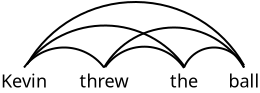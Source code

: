 <?xml version="1.0" encoding="UTF-8"?>
<dia:diagram xmlns:dia="http://www.lysator.liu.se/~alla/dia/">
  <dia:layer name="Background" visible="true" connectable="true" active="true">
    <dia:group>
      <dia:attribute name="meta">
        <dia:composite type="dict"/>
      </dia:attribute>
      <dia:attribute name="matrix"/>
      <dia:object type="Standard - Text" version="1" id="O0">
        <dia:attribute name="obj_pos">
          <dia:point val="13.967,7.367"/>
        </dia:attribute>
        <dia:attribute name="obj_bb">
          <dia:rectangle val="12.737,6.529;15.197,7.579"/>
        </dia:attribute>
        <dia:attribute name="text">
          <dia:composite type="text">
            <dia:attribute name="string">
              <dia:string>#Kevin#</dia:string>
            </dia:attribute>
            <dia:attribute name="font">
              <dia:font family="sans" style="0" name="Helvetica"/>
            </dia:attribute>
            <dia:attribute name="height">
              <dia:real val="1.129"/>
            </dia:attribute>
            <dia:attribute name="pos">
              <dia:point val="13.967,7.367"/>
            </dia:attribute>
            <dia:attribute name="color">
              <dia:color val="#000000ff"/>
            </dia:attribute>
            <dia:attribute name="alignment">
              <dia:enum val="1"/>
            </dia:attribute>
          </dia:composite>
        </dia:attribute>
        <dia:attribute name="valign">
          <dia:enum val="3"/>
        </dia:attribute>
      </dia:object>
      <dia:object type="Standard - Text" version="1" id="O1">
        <dia:attribute name="obj_pos">
          <dia:point val="17.967,7.367"/>
        </dia:attribute>
        <dia:attribute name="obj_bb">
          <dia:rectangle val="16.682,6.529;19.252,7.579"/>
        </dia:attribute>
        <dia:attribute name="text">
          <dia:composite type="text">
            <dia:attribute name="string">
              <dia:string>#threw#</dia:string>
            </dia:attribute>
            <dia:attribute name="font">
              <dia:font family="sans" style="0" name="Helvetica"/>
            </dia:attribute>
            <dia:attribute name="height">
              <dia:real val="1.129"/>
            </dia:attribute>
            <dia:attribute name="pos">
              <dia:point val="17.967,7.367"/>
            </dia:attribute>
            <dia:attribute name="color">
              <dia:color val="#000000ff"/>
            </dia:attribute>
            <dia:attribute name="alignment">
              <dia:enum val="1"/>
            </dia:attribute>
          </dia:composite>
        </dia:attribute>
        <dia:attribute name="valign">
          <dia:enum val="3"/>
        </dia:attribute>
      </dia:object>
      <dia:object type="Standard - Text" version="1" id="O2">
        <dia:attribute name="obj_pos">
          <dia:point val="21.967,7.367"/>
        </dia:attribute>
        <dia:attribute name="obj_bb">
          <dia:rectangle val="21.225,6.529;22.708,7.579"/>
        </dia:attribute>
        <dia:attribute name="text">
          <dia:composite type="text">
            <dia:attribute name="string">
              <dia:string>#the#</dia:string>
            </dia:attribute>
            <dia:attribute name="font">
              <dia:font family="sans" style="0" name="Helvetica"/>
            </dia:attribute>
            <dia:attribute name="height">
              <dia:real val="1.129"/>
            </dia:attribute>
            <dia:attribute name="pos">
              <dia:point val="21.967,7.367"/>
            </dia:attribute>
            <dia:attribute name="color">
              <dia:color val="#000000ff"/>
            </dia:attribute>
            <dia:attribute name="alignment">
              <dia:enum val="1"/>
            </dia:attribute>
          </dia:composite>
        </dia:attribute>
        <dia:attribute name="valign">
          <dia:enum val="3"/>
        </dia:attribute>
      </dia:object>
      <dia:object type="Standard - Text" version="1" id="O3">
        <dia:attribute name="obj_pos">
          <dia:point val="24.967,7.367"/>
        </dia:attribute>
        <dia:attribute name="obj_bb">
          <dia:rectangle val="24.154,6.529;25.779,7.579"/>
        </dia:attribute>
        <dia:attribute name="text">
          <dia:composite type="text">
            <dia:attribute name="string">
              <dia:string>#ball#</dia:string>
            </dia:attribute>
            <dia:attribute name="font">
              <dia:font family="sans" style="0" name="Helvetica"/>
            </dia:attribute>
            <dia:attribute name="height">
              <dia:real val="1.129"/>
            </dia:attribute>
            <dia:attribute name="pos">
              <dia:point val="24.967,7.367"/>
            </dia:attribute>
            <dia:attribute name="color">
              <dia:color val="#000000ff"/>
            </dia:attribute>
            <dia:attribute name="alignment">
              <dia:enum val="1"/>
            </dia:attribute>
          </dia:composite>
        </dia:attribute>
        <dia:attribute name="valign">
          <dia:enum val="3"/>
        </dia:attribute>
      </dia:object>
      <dia:object type="Standard - Arc" version="0" id="O4">
        <dia:attribute name="obj_pos">
          <dia:point val="21.967,6.367"/>
        </dia:attribute>
        <dia:attribute name="obj_bb">
          <dia:rectangle val="21.917,5.317;25.017,6.417"/>
        </dia:attribute>
        <dia:attribute name="conn_endpoints">
          <dia:point val="21.967,6.367"/>
          <dia:point val="24.967,6.367"/>
        </dia:attribute>
        <dia:attribute name="curve_distance">
          <dia:real val="-1"/>
        </dia:attribute>
      </dia:object>
      <dia:object type="Standard - Arc" version="0" id="O5">
        <dia:attribute name="obj_pos">
          <dia:point val="17.967,6.367"/>
        </dia:attribute>
        <dia:attribute name="obj_bb">
          <dia:rectangle val="17.917,4.317;25.017,6.417"/>
        </dia:attribute>
        <dia:attribute name="conn_endpoints">
          <dia:point val="17.967,6.367"/>
          <dia:point val="24.967,6.367"/>
        </dia:attribute>
        <dia:attribute name="curve_distance">
          <dia:real val="-2"/>
        </dia:attribute>
      </dia:object>
      <dia:object type="Standard - Arc" version="0" id="O6">
        <dia:attribute name="obj_pos">
          <dia:point val="13.967,6.367"/>
        </dia:attribute>
        <dia:attribute name="obj_bb">
          <dia:rectangle val="13.917,5.317;18.017,6.417"/>
        </dia:attribute>
        <dia:attribute name="conn_endpoints">
          <dia:point val="13.967,6.367"/>
          <dia:point val="17.967,6.367"/>
        </dia:attribute>
        <dia:attribute name="curve_distance">
          <dia:real val="-1"/>
        </dia:attribute>
      </dia:object>
      <dia:object type="Standard - Arc" version="0" id="O7">
        <dia:attribute name="obj_pos">
          <dia:point val="18.03,6.345"/>
        </dia:attribute>
        <dia:attribute name="obj_bb">
          <dia:rectangle val="17.979,5.277;22.017,6.442"/>
        </dia:attribute>
        <dia:attribute name="conn_endpoints">
          <dia:point val="18.03,6.345"/>
          <dia:point val="21.967,6.392"/>
        </dia:attribute>
        <dia:attribute name="curve_distance">
          <dia:real val="-1.042"/>
        </dia:attribute>
      </dia:object>
      <dia:object type="Standard - Arc" version="0" id="O8">
        <dia:attribute name="obj_pos">
          <dia:point val="14.097,6.212"/>
        </dia:attribute>
        <dia:attribute name="obj_bb">
          <dia:rectangle val="14.046,4.218;22.051,6.376"/>
        </dia:attribute>
        <dia:attribute name="conn_endpoints">
          <dia:point val="14.097,6.212"/>
          <dia:point val="22,6.325"/>
        </dia:attribute>
        <dia:attribute name="curve_distance">
          <dia:real val="-2"/>
        </dia:attribute>
      </dia:object>
      <dia:object type="Standard - Arc" version="0" id="O9">
        <dia:attribute name="obj_pos">
          <dia:point val="14.133,6.192"/>
        </dia:attribute>
        <dia:attribute name="obj_bb">
          <dia:rectangle val="14.083,3.042;25.017,6.309"/>
        </dia:attribute>
        <dia:attribute name="conn_endpoints">
          <dia:point val="14.133,6.192"/>
          <dia:point val="24.967,6.258"/>
        </dia:attribute>
        <dia:attribute name="curve_distance">
          <dia:real val="-3.133"/>
        </dia:attribute>
      </dia:object>
    </dia:group>
  </dia:layer>
</dia:diagram>
